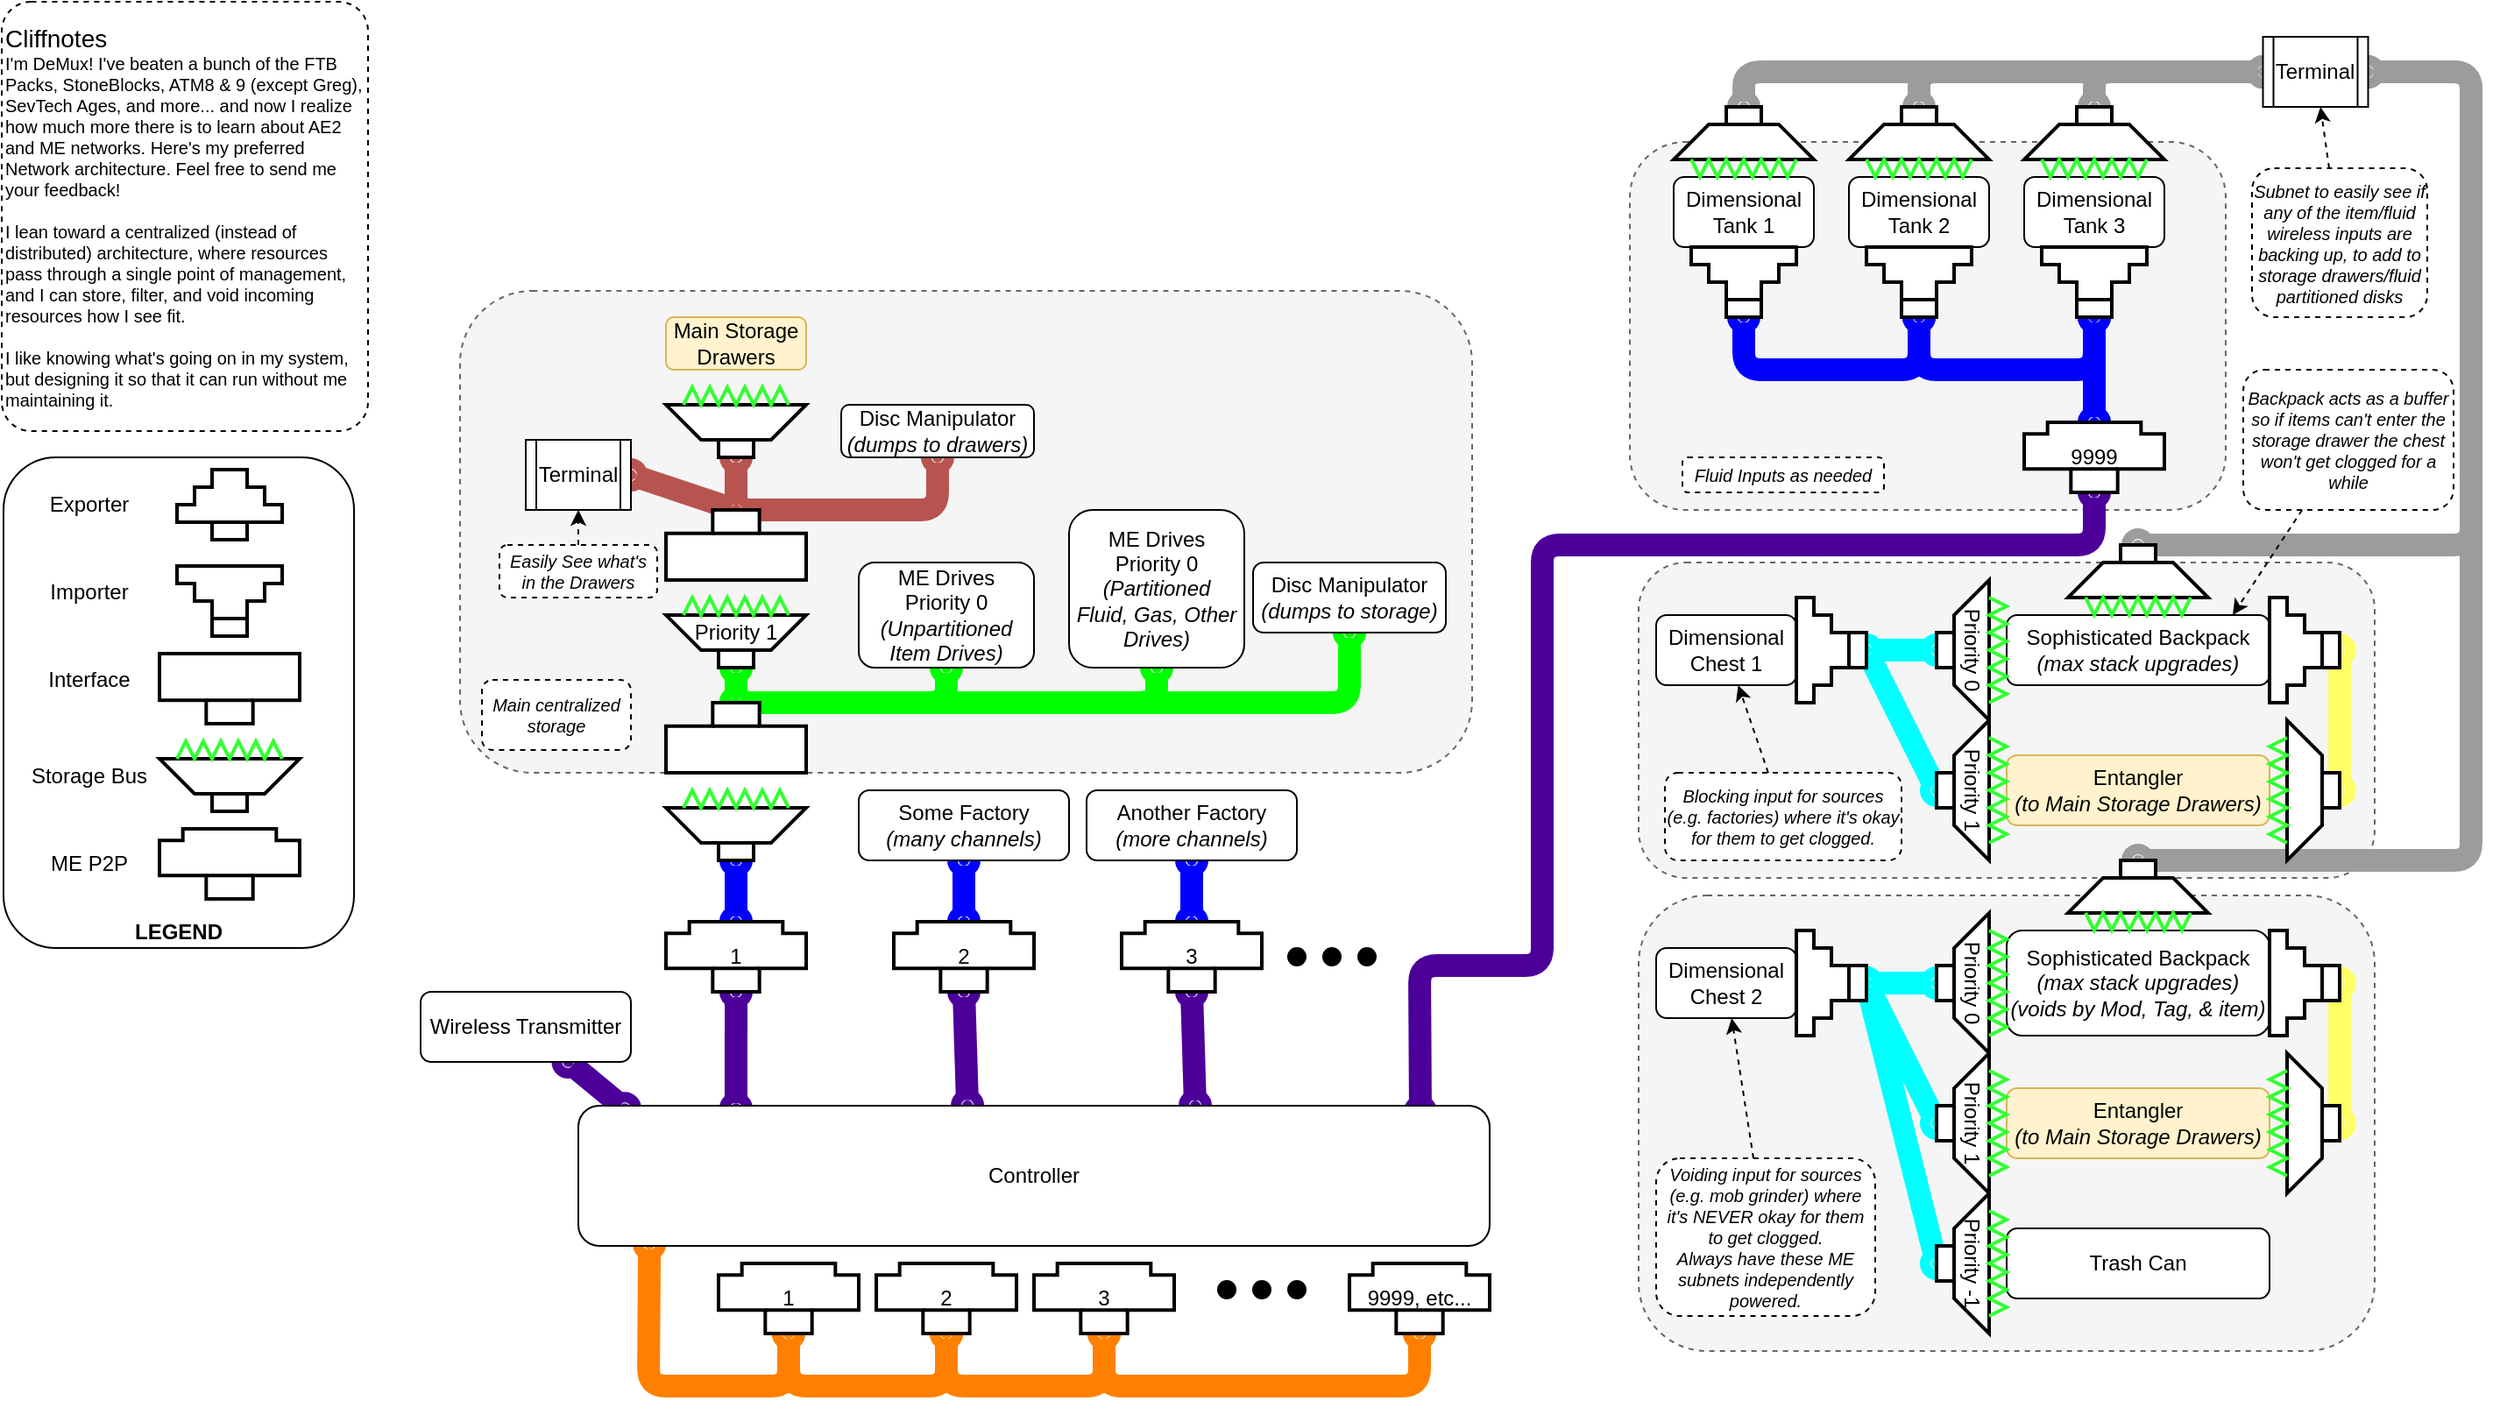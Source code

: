 <mxfile version="24.7.8">
  <diagram name="Page-1" id="rcjFr36d-QMprycCbfVz">
    <mxGraphModel dx="2284" dy="1944" grid="1" gridSize="10" guides="1" tooltips="1" connect="1" arrows="1" fold="1" page="1" pageScale="1" pageWidth="850" pageHeight="1100" math="0" shadow="0">
      <root>
        <mxCell id="0" />
        <mxCell id="1" parent="0" />
        <mxCell id="wplXm7OtqaTojmRZGg2w-236" value="" style="endArrow=oval;html=1;rounded=1;strokeWidth=13;curved=0;strokeColor=#9C9C9C;startArrow=oval;startFill=1;endFill=1;fillColor=#f8cecc;entryX=0.5;entryY=1;entryDx=0;entryDy=0;entryPerimeter=0;" parent="1" source="wplXm7OtqaTojmRZGg2w-231" target="wplXm7OtqaTojmRZGg2w-224" edge="1">
          <mxGeometry width="50" height="50" relative="1" as="geometry">
            <mxPoint x="220" y="-268" as="sourcePoint" />
            <mxPoint x="460" y="-352" as="targetPoint" />
            <Array as="points">
              <mxPoint x="720" y="-270" />
              <mxPoint x="720" y="-200" />
              <mxPoint x="720" />
            </Array>
          </mxGeometry>
        </mxCell>
        <mxCell id="wplXm7OtqaTojmRZGg2w-247" value="" style="rounded=1;whiteSpace=wrap;html=1;dashed=1;fillColor=#f5f5f5;fontColor=#333333;strokeColor=#666666;align=left;verticalAlign=bottom;" parent="1" vertex="1">
          <mxGeometry x="-427.5" y="-145" width="577.5" height="275" as="geometry" />
        </mxCell>
        <mxCell id="wplXm7OtqaTojmRZGg2w-221" value="" style="rounded=1;whiteSpace=wrap;html=1;dashed=1;fillColor=#f5f5f5;fontColor=#333333;strokeColor=#666666;align=left;verticalAlign=bottom;" parent="1" vertex="1">
          <mxGeometry x="240" y="-230" width="340" height="210" as="geometry" />
        </mxCell>
        <mxCell id="wplXm7OtqaTojmRZGg2w-194" value="" style="rounded=1;whiteSpace=wrap;html=1;dashed=1;fillColor=#f5f5f5;fontColor=#333333;strokeColor=#666666;align=left;verticalAlign=bottom;" parent="1" vertex="1">
          <mxGeometry x="245" y="200" width="420" height="260" as="geometry" />
        </mxCell>
        <mxCell id="wplXm7OtqaTojmRZGg2w-193" value="" style="rounded=1;whiteSpace=wrap;html=1;dashed=1;fillColor=#f5f5f5;fontColor=#333333;strokeColor=#666666;align=left;verticalAlign=bottom;" parent="1" vertex="1">
          <mxGeometry x="245" y="10" width="420" height="180" as="geometry" />
        </mxCell>
        <mxCell id="wplXm7OtqaTojmRZGg2w-178" value="" style="endArrow=oval;html=1;rounded=1;strokeWidth=13;curved=0;strokeColor=#00FFFF;entryX=0.5;entryY=1;entryDx=0;entryDy=0;entryPerimeter=0;startArrow=oval;startFill=1;endFill=1;exitX=0.5;exitY=1;exitDx=0;exitDy=0;exitPerimeter=0;" parent="1" source="wplXm7OtqaTojmRZGg2w-172" target="wplXm7OtqaTojmRZGg2w-177" edge="1">
          <mxGeometry width="50" height="50" relative="1" as="geometry">
            <mxPoint x="385" y="260" as="sourcePoint" />
            <mxPoint x="425" y="340" as="targetPoint" />
          </mxGeometry>
        </mxCell>
        <mxCell id="wplXm7OtqaTojmRZGg2w-108" value="" style="endArrow=oval;html=1;rounded=1;entryX=0.5;entryY=0;entryDx=0;entryDy=0;entryPerimeter=0;strokeWidth=13;curved=0;strokeColor=#0000FF;exitX=0.5;exitY=1;exitDx=0;exitDy=0;exitPerimeter=0;startArrow=oval;startFill=1;endFill=1;" parent="1" source="wplXm7OtqaTojmRZGg2w-106" target="wplXm7OtqaTojmRZGg2w-118" edge="1">
          <mxGeometry width="50" height="50" relative="1" as="geometry">
            <mxPoint x="-190" y="110" as="sourcePoint" />
            <mxPoint x="-320.48" y="233.6" as="targetPoint" />
            <Array as="points" />
          </mxGeometry>
        </mxCell>
        <mxCell id="wplXm7OtqaTojmRZGg2w-99" value="" style="endArrow=oval;html=1;rounded=1;entryX=0.5;entryY=1;entryDx=0;entryDy=0;entryPerimeter=0;strokeWidth=13;curved=0;strokeColor=#FF8000;exitX=0.078;exitY=0.987;exitDx=0;exitDy=0;exitPerimeter=0;startArrow=oval;startFill=1;endFill=1;" parent="1" source="wplXm7OtqaTojmRZGg2w-91" target="wplXm7OtqaTojmRZGg2w-95" edge="1">
          <mxGeometry width="50" height="50" relative="1" as="geometry">
            <mxPoint x="-320" y="404" as="sourcePoint" />
            <mxPoint x="-140" y="340" as="targetPoint" />
            <Array as="points">
              <mxPoint x="-320" y="480" />
              <mxPoint x="-240" y="480" />
            </Array>
          </mxGeometry>
        </mxCell>
        <mxCell id="wplXm7OtqaTojmRZGg2w-100" value="" style="endArrow=oval;html=1;rounded=1;exitX=0.5;exitY=1;exitDx=0;exitDy=0;exitPerimeter=0;entryX=0.5;entryY=1;entryDx=0;entryDy=0;entryPerimeter=0;strokeWidth=13;curved=0;strokeColor=#FF8000;startArrow=oval;startFill=1;endFill=1;" parent="1" source="wplXm7OtqaTojmRZGg2w-95" target="wplXm7OtqaTojmRZGg2w-96" edge="1">
          <mxGeometry width="50" height="50" relative="1" as="geometry">
            <mxPoint x="-220" y="460" as="sourcePoint" />
            <mxPoint x="-134" y="506" as="targetPoint" />
            <Array as="points">
              <mxPoint x="-240" y="480" />
              <mxPoint x="-150" y="480" />
            </Array>
          </mxGeometry>
        </mxCell>
        <mxCell id="wplXm7OtqaTojmRZGg2w-101" value="" style="endArrow=oval;html=1;rounded=1;exitX=0.5;exitY=1;exitDx=0;exitDy=0;exitPerimeter=0;entryX=0.5;entryY=1;entryDx=0;entryDy=0;entryPerimeter=0;strokeWidth=13;curved=0;strokeColor=#FF8000;startArrow=oval;startFill=1;endFill=1;" parent="1" source="wplXm7OtqaTojmRZGg2w-96" target="wplXm7OtqaTojmRZGg2w-97" edge="1">
          <mxGeometry width="50" height="50" relative="1" as="geometry">
            <mxPoint x="-150" y="450" as="sourcePoint" />
            <mxPoint x="-60" y="450" as="targetPoint" />
            <Array as="points">
              <mxPoint x="-150" y="480" />
              <mxPoint x="-60" y="480" />
            </Array>
          </mxGeometry>
        </mxCell>
        <mxCell id="wplXm7OtqaTojmRZGg2w-102" value="" style="endArrow=oval;html=1;rounded=1;exitX=0.5;exitY=1;exitDx=0;exitDy=0;exitPerimeter=0;entryX=0.5;entryY=1;entryDx=0;entryDy=0;entryPerimeter=0;strokeWidth=13;curved=0;strokeColor=#FF8000;startArrow=oval;startFill=1;endFill=1;" parent="1" source="wplXm7OtqaTojmRZGg2w-97" target="wplXm7OtqaTojmRZGg2w-103" edge="1">
          <mxGeometry width="50" height="50" relative="1" as="geometry">
            <mxPoint x="-60" y="450" as="sourcePoint" />
            <mxPoint x="30" y="450" as="targetPoint" />
            <Array as="points">
              <mxPoint x="-60" y="480" />
              <mxPoint x="120" y="480" />
            </Array>
          </mxGeometry>
        </mxCell>
        <mxCell id="wplXm7OtqaTojmRZGg2w-66" value="&lt;span&gt;LEGEND&lt;/span&gt;" style="rounded=1;whiteSpace=wrap;html=1;fontStyle=1;verticalAlign=bottom;" parent="1" vertex="1">
          <mxGeometry x="-688" y="-50" width="200" height="280" as="geometry" />
        </mxCell>
        <mxCell id="wplXm7OtqaTojmRZGg2w-70" value="Exporter" style="text;html=1;align=center;verticalAlign=middle;whiteSpace=wrap;rounded=0;" parent="1" vertex="1">
          <mxGeometry x="-689" y="-38" width="100" height="30" as="geometry" />
        </mxCell>
        <mxCell id="wplXm7OtqaTojmRZGg2w-84" value="" style="shape=stencil(rZVtD4IgEMc/DW8bgva+WX0PUkyWgRPL+vYhp5vmw5LYnNv9j/vdw/BENNY5KzkiOEf0iAgJsXkZswFz35lMlzypQcvEi6cg67pSN96ItO7Chcx5JerWS08IH8yZ9qFxoqQ0BKGkHnkGfgNjQppY/AIY3kWQ5g12ABYi5y+4UZb4NL6w5Hat1EOms4lL1tY+cfTuu3ryQUWjevB8PWNAIeQAsPdNCBwQkXeESyOhdwT9HxE6IIh3hEsjXwiXcQbeES5XyzfhJ0BSKM0XT9kNM1kUVl3YLjTOVMVX1k4migK250rWTbvJw8ew6RrOD6X3LfZmwybDsSr8iqzwAQ==);whiteSpace=wrap;html=1;strokeWidth=2;" parent="1" vertex="1">
          <mxGeometry x="-589" y="12" width="60" height="40" as="geometry" />
        </mxCell>
        <mxCell id="wplXm7OtqaTojmRZGg2w-85" value="" style="shape=stencil(rZVtD4IgEMc/DW8bgvW+WX0PUkyWgRN7+vYhpytTW9Ftzu3+B797EA/CE1uIShJGC8I3hLGYupczr2CuOlPYSqYNaLm6yQxk29TmKK8qa7rtSheyVk3r5VtC125N+/AkNVo7gjLaDjwvfgcTSru99AYwulhCmDvYEViE7d7gTpnj82Qv0uOhNmedTQauRJv7yNG7T+YinxkxOkiITic0JJRKvxBibEIUgFiiI0IKWaEj+P/tREDEAQiGjggpBJsQ8kkjdETI8WboiK8IaWmsnF3lB91oXnl1ZsjxJDe1/DD9clWWMMQ/RP1pRCL8Tz+dw+mm9L7Z2vy2UXO8CjeiFx4=);whiteSpace=wrap;html=1;strokeWidth=2;" parent="1" vertex="1">
          <mxGeometry x="-589" y="-43" width="60" height="40" as="geometry" />
        </mxCell>
        <mxCell id="wplXm7OtqaTojmRZGg2w-86" value="" style="shape=stencil(rZRhD4IgEIZ/DV8bQfm9Wf0PUkwmgRNL+/chp5umuHJsju3eF547boeIxiZnJUcE54ieESEU28WGDYRRHzJT8qQGLRMtT0E2daUL3oi07o8LlfNK1J1LLwif7J7uo3GilbIEoZWZOCPfwphQ9ixuAYZ3R0jzhngPESLXL7hVfHwa31hS3Cv9VOli4pJ1tc+MwX7oFx9VNKkHL9czBUihRoAoNGEL4hAcQTcgSHDElouEJvwESKQ23LvLzfNsLJ3qmWUaZ7riK0OeCSnhra5k/eslBJihv3q/3JTB897NHZs1x6nw43PCBw==);whiteSpace=wrap;html=1;strokeWidth=2;" parent="1" vertex="1">
          <mxGeometry x="-599" y="62" width="80" height="40" as="geometry" />
        </mxCell>
        <mxCell id="wplXm7OtqaTojmRZGg2w-87" value="" style="shape=stencil(rZZtb4QgDMc/DW8XpOru7eK27+EUJzkHRt3u9u2H9C6R+bBJTYymLfz5UUojg6yv81YywWsGz0yImNuXNS9onm5m3reyGNBXqass0d0PnTnLiyqH23Sla9mpYYzCC+NPdsz4QFYYra2CMrr3IpO4FcuVtnP5FcX4Q4LLfKMdocXE6y9x61nTh+wtL87vnfnU5eLCbT6yzwL38If5khMin4cvA/kKjdIThRNdIvUlIEAiOVwiDpCAwyVCNiLoEiFnWjSml6ujXE3PStN5V+oZssp0cqPQK9U0eF83Vt11Gw6ool3nt5yUe+zPvf0rATigMI3prAO/Do0JAKgqgG3CXQmMeEDh+AmM/BZJr/8QCEGGADoEkCFiOkRMhkjoEAkZIqVDpGSIxz0Qgb3BTZs1TufFHyPn+AE=);whiteSpace=wrap;html=1;strokeWidth=2;" parent="1" vertex="1">
          <mxGeometry x="-599" y="112" width="80" height="40" as="geometry" />
        </mxCell>
        <mxCell id="wplXm7OtqaTojmRZGg2w-88" value="Importer" style="text;html=1;align=center;verticalAlign=middle;whiteSpace=wrap;rounded=0;" parent="1" vertex="1">
          <mxGeometry x="-689" y="12" width="100" height="30" as="geometry" />
        </mxCell>
        <mxCell id="wplXm7OtqaTojmRZGg2w-89" value="Interface" style="text;html=1;align=center;verticalAlign=middle;whiteSpace=wrap;rounded=0;" parent="1" vertex="1">
          <mxGeometry x="-689" y="62" width="100" height="30" as="geometry" />
        </mxCell>
        <mxCell id="wplXm7OtqaTojmRZGg2w-90" value="Storage Bus" style="text;html=1;align=center;verticalAlign=middle;whiteSpace=wrap;rounded=0;" parent="1" vertex="1">
          <mxGeometry x="-689" y="117" width="100" height="30" as="geometry" />
        </mxCell>
        <mxCell id="wplXm7OtqaTojmRZGg2w-93" value="ME P2P" style="text;html=1;align=center;verticalAlign=middle;whiteSpace=wrap;rounded=0;" parent="1" vertex="1">
          <mxGeometry x="-689" y="167" width="100" height="30" as="geometry" />
        </mxCell>
        <mxCell id="wplXm7OtqaTojmRZGg2w-95" value="1" style="shape=stencil(rZThDoIgEMefhq8NIf3erN6DFJNp4MTS3j7kdGlqm4zNsd3/uN/dgQeisc5ZxRHBOaJnRAjFZjFmC2Y0mExXPGlAy0THU5B1U6uCtyJthnAhc16LpvfSC8Ins6f/aJwoKQ1BKKlnnonfwJiQJhZ3AMOHENK8wQ7AQuT6AzfKFp/GN5YU91o9ZbqauGJ97QvH6H6oF/9WFOBZQXi9oDmhFHJCCH0Twv2EyDfBpY2jdwR1QBDvCJdGfBMcbjRwICSl0nxzlx3LxXRZdWMkaZypmv+Z1UyUJTw5f7LuGmgPf+Gu21s/lNG32ZsNWxyOVeH9tsIH);whiteSpace=wrap;html=1;strokeWidth=2;" parent="1" vertex="1">
          <mxGeometry x="-280" y="410" width="80" height="40" as="geometry" />
        </mxCell>
        <mxCell id="wplXm7OtqaTojmRZGg2w-96" value="2" style="shape=stencil(rZThDoIgEMefhq8NIf3erN6DFJNp4MTS3j7kdGlqm4zNsd3/uN/dgQeisc5ZxRHBOaJnRAjFZjFmC2Y0mExXPGlAy0THU5B1U6uCtyJthnAhc16LpvfSC8Ins6f/aJwoKQ1BKKlnnonfwJiQJhZ3AMOHENK8wQ7AQuT6AzfKFp/GN5YU91o9ZbqauGJ97QvH6H6oF/9WFOBZQXi9oDmhFHJCCH0Twv2EyDfBpY2jdwR1QBDvCJdGfBMcbjRwICSl0nxzlx3LxXRZdWMkaZypmv+Z1UyUJTw5f7LuGmgPf+Gu21s/lNG32ZsNWxyOVeH9tsIH);whiteSpace=wrap;html=1;strokeWidth=2;" parent="1" vertex="1">
          <mxGeometry x="-190" y="410" width="80" height="40" as="geometry" />
        </mxCell>
        <mxCell id="wplXm7OtqaTojmRZGg2w-97" value="3" style="shape=stencil(rZThDoIgEMefhq8NIf3erN6DFJNp4MTS3j7kdGlqm4zNsd3/uN/dgQeisc5ZxRHBOaJnRAjFZjFmC2Y0mExXPGlAy0THU5B1U6uCtyJthnAhc16LpvfSC8Ins6f/aJwoKQ1BKKlnnonfwJiQJhZ3AMOHENK8wQ7AQuT6AzfKFp/GN5YU91o9ZbqauGJ97QvH6H6oF/9WFOBZQXi9oDmhFHJCCH0Twv2EyDfBpY2jdwR1QBDvCJdGfBMcbjRwICSl0nxzlx3LxXRZdWMkaZypmv+Z1UyUJTw5f7LuGmgPf+Gu21s/lNG32ZsNWxyOVeH9tsIH);whiteSpace=wrap;html=1;strokeWidth=2;" parent="1" vertex="1">
          <mxGeometry x="-100" y="410" width="80" height="40" as="geometry" />
        </mxCell>
        <mxCell id="wplXm7OtqaTojmRZGg2w-103" value="9999, etc..." style="shape=stencil(rZThDoIgEMefhq8NIf3erN6DFJNp4MTS3j7kdGlqm4zNsd3/uN/dgQeisc5ZxRHBOaJnRAjFZjFmC2Y0mExXPGlAy0THU5B1U6uCtyJthnAhc16LpvfSC8Ins6f/aJwoKQ1BKKlnnonfwJiQJhZ3AMOHENK8wQ7AQuT6AzfKFp/GN5YU91o9ZbqauGJ97QvH6H6oF/9WFOBZQXi9oDmhFHJCCH0Twv2EyDfBpY2jdwR1QBDvCJdGfBMcbjRwICSl0nxzlx3LxXRZdWMkaZypmv+Z1UyUJTw5f7LuGmgPf+Gu21s/lNG32ZsNWxyOVeH9tsIH);whiteSpace=wrap;html=1;strokeWidth=2;" parent="1" vertex="1">
          <mxGeometry x="80" y="410" width="80" height="40" as="geometry" />
        </mxCell>
        <mxCell id="wplXm7OtqaTojmRZGg2w-105" value="" style="endArrow=oval;html=1;rounded=1;strokeWidth=13;curved=0;strokeColor=#4C0099;exitX=0.5;exitY=1;exitDx=0;exitDy=0;exitPerimeter=0;startArrow=oval;startFill=1;endFill=1;entryX=0.173;entryY=0.02;entryDx=0;entryDy=0;entryPerimeter=0;" parent="1" source="wplXm7OtqaTojmRZGg2w-118" target="wplXm7OtqaTojmRZGg2w-91" edge="1">
          <mxGeometry width="50" height="50" relative="1" as="geometry">
            <mxPoint x="-320" y="275" as="sourcePoint" />
            <mxPoint x="-260" y="231" as="targetPoint" />
          </mxGeometry>
        </mxCell>
        <mxCell id="wplXm7OtqaTojmRZGg2w-106" value="" style="shape=stencil(rZZtb4QgDMc/DW8XpOru7eK27+EUJzkHRt3u9u2H9C6R+bBJTYymLfz5UUojg6yv81YywWsGz0yImNuXNS9onm5m3reyGNBXqass0d0PnTnLiyqH23Sla9mpYYzCC+NPdsz4QFYYra2CMrr3IpO4FcuVtnP5FcX4Q4LLfKMdocXE6y9x61nTh+wtL87vnfnU5eLCbT6yzwL38If5khMin4cvA/kKjdIThRNdIvUlIEAiOVwiDpCAwyVCNiLoEiFnWjSml6ujXE3PStN5V+oZssp0cqPQK9U0eF83Vt11Gw6ool3nt5yUe+zPvf0rATigMI3prAO/Do0JAKgqgG3CXQmMeEDh+AmM/BZJr/8QCEGGADoEkCFiOkRMhkjoEAkZIqVDpGSIxz0Qgb3BTZs1TufFHyPn+AE=);whiteSpace=wrap;html=1;strokeWidth=2;rotation=0;" parent="1" vertex="1">
          <mxGeometry x="-310" y="140" width="80" height="40" as="geometry" />
        </mxCell>
        <mxCell id="wplXm7OtqaTojmRZGg2w-109" value="" style="endArrow=oval;html=1;rounded=1;strokeWidth=13;curved=0;strokeColor=#0000FF;exitX=0.5;exitY=0;exitDx=0;exitDy=0;exitPerimeter=0;startArrow=oval;startFill=1;endFill=1;" parent="1" source="wplXm7OtqaTojmRZGg2w-116" target="wplXm7OtqaTojmRZGg2w-110" edge="1">
          <mxGeometry width="50" height="50" relative="1" as="geometry">
            <mxPoint x="-320" y="230" as="sourcePoint" />
            <mxPoint x="-480" y="280" as="targetPoint" />
          </mxGeometry>
        </mxCell>
        <mxCell id="wplXm7OtqaTojmRZGg2w-110" value="Some Factory&lt;div&gt;&lt;i&gt;(many channels)&lt;/i&gt;&lt;/div&gt;" style="rounded=1;whiteSpace=wrap;html=1;" parent="1" vertex="1">
          <mxGeometry x="-200" y="140" width="120" height="40" as="geometry" />
        </mxCell>
        <mxCell id="wplXm7OtqaTojmRZGg2w-112" value="" style="endArrow=oval;html=1;rounded=1;strokeWidth=13;curved=0;strokeColor=#00FF00;entryX=0.5;entryY=1;entryDx=0;entryDy=0;entryPerimeter=0;startArrow=oval;startFill=1;endFill=1;exitX=0.5;exitY=1;exitDx=0;exitDy=0;exitPerimeter=0;" parent="1" source="wplXm7OtqaTojmRZGg2w-131" target="wplXm7OtqaTojmRZGg2w-111" edge="1">
          <mxGeometry width="50" height="50" relative="1" as="geometry">
            <mxPoint x="30" y="180" as="sourcePoint" />
            <mxPoint x="20" y="250" as="targetPoint" />
          </mxGeometry>
        </mxCell>
        <mxCell id="wplXm7OtqaTojmRZGg2w-114" value="" style="endArrow=oval;html=1;rounded=1;strokeWidth=13;curved=0;strokeColor=#4C0099;exitX=0.5;exitY=1;exitDx=0;exitDy=0;exitPerimeter=0;startArrow=oval;startFill=1;endFill=1;entryX=0.427;entryY=-0.002;entryDx=0;entryDy=0;entryPerimeter=0;" parent="1" source="wplXm7OtqaTojmRZGg2w-116" target="wplXm7OtqaTojmRZGg2w-91" edge="1">
          <mxGeometry width="50" height="50" relative="1" as="geometry">
            <mxPoint x="-420" y="260" as="sourcePoint" />
            <mxPoint x="-312" y="330" as="targetPoint" />
          </mxGeometry>
        </mxCell>
        <mxCell id="wplXm7OtqaTojmRZGg2w-116" value="2" style="shape=stencil(rZXRDoIgFIafhtuGnOy+Ub0HKSbLwAmlvX0IumpqS8bm3M7/w3c44EEEVJes5ojgEsEBEQLYvmzY+nA3hEzXPDNeK0THcy9r06grb0VuhulClrwRpnfhiPDejukfoJmS0hKEkvrL+fAtjAlp5+LOw/Am9WmeQ+wjRE7BiGQeAdQqS0sEembZ9dKou8xnE9esL39ijPZNPfh7RQn+v6aRUAn5QUhjE9L1hF1sQkgZ2+gICECQ6IiQQmITAk40CSBkldJ8cZRry0l3OXWhJYEWquE/erUQVeVvrR9ZVzV0hK9w1enNb8roLdbmpk02x6n+F+CEFw==);whiteSpace=wrap;html=1;strokeWidth=2;rotation=0;" parent="1" vertex="1">
          <mxGeometry x="-180" y="215" width="80" height="40" as="geometry" />
        </mxCell>
        <mxCell id="wplXm7OtqaTojmRZGg2w-117" value="" style="shape=stencil(rZXRDoIgFIafhtuGnOy+Ub0HKSbLwAmlvX0IumpqS8bm3M7/w3c44EEEVJes5ojgEsEBEQLYvmzY+nA3hEzXPDNeK0THcy9r06grb0VuhulClrwRpnfhiPDejukfoJmS0hKEkvrL+fAtjAlp5+LOw/Am9WmeQ+wjRE7BiGQeAdQqS0sEembZ9dKou8xnE9esL39ijPZNPfh7RQn+v6aRUAn5QUhjE9L1hF1sQkgZ2+gICECQ6IiQQmITAk40CSBkldJ8cZRry0l3OXWhJYEWquE/erUQVeVvrR9ZVzV0hK9w1enNb8roLdbmpk02x6n+F+CEFw==);whiteSpace=wrap;html=1;strokeWidth=2;" parent="1" vertex="1">
          <mxGeometry x="-599" y="162" width="80" height="40" as="geometry" />
        </mxCell>
        <mxCell id="wplXm7OtqaTojmRZGg2w-118" value="1" style="shape=stencil(rZXRDoIgFIafhtuGnOy+Ub0HKSbLwAmlvX0IumpqS8bm3M7/w3c44EEEVJes5ojgEsEBEQLYvmzY+nA3hEzXPDNeK0THcy9r06grb0VuhulClrwRpnfhiPDejukfoJmS0hKEkvrL+fAtjAlp5+LOw/Am9WmeQ+wjRE7BiGQeAdQqS0sEembZ9dKou8xnE9esL39ijPZNPfh7RQn+v6aRUAn5QUhjE9L1hF1sQkgZ2+gICECQ6IiQQmITAk40CSBkldJ8cZRry0l3OXWhJYEWquE/erUQVeVvrR9ZVzV0hK9w1enNb8roLdbmpk02x6n+F+CEFw==);whiteSpace=wrap;html=1;strokeWidth=2;rotation=0;" parent="1" vertex="1">
          <mxGeometry x="-310" y="215" width="80" height="40" as="geometry" />
        </mxCell>
        <mxCell id="wplXm7OtqaTojmRZGg2w-119" value="Main Storage&lt;br&gt;Drawers" style="rounded=1;whiteSpace=wrap;html=1;fillColor=#fff2cc;strokeColor=#d6b656;" parent="1" vertex="1">
          <mxGeometry x="-310" y="-130" width="80" height="30" as="geometry" />
        </mxCell>
        <mxCell id="wplXm7OtqaTojmRZGg2w-128" value="" style="endArrow=oval;html=1;rounded=1;strokeWidth=13;curved=0;strokeColor=#b85450;entryX=0.5;entryY=1;entryDx=0;entryDy=0;entryPerimeter=0;startArrow=oval;startFill=1;endFill=1;fillColor=#f8cecc;exitX=0.5;exitY=1;exitDx=0;exitDy=0;exitPerimeter=0;" parent="1" source="wplXm7OtqaTojmRZGg2w-130" target="wplXm7OtqaTojmRZGg2w-121" edge="1">
          <mxGeometry width="50" height="50" relative="1" as="geometry">
            <mxPoint x="-240" as="sourcePoint" />
            <mxPoint x="-180" y="19.29" as="targetPoint" />
          </mxGeometry>
        </mxCell>
        <mxCell id="wplXm7OtqaTojmRZGg2w-129" value="" style="endArrow=oval;html=1;rounded=1;strokeWidth=13;curved=0;strokeColor=#b85450;entryX=1;entryY=0.5;entryDx=0;entryDy=0;startArrow=oval;startFill=1;endFill=1;fillColor=#f8cecc;exitX=0.5;exitY=1;exitDx=0;exitDy=0;exitPerimeter=0;" parent="1" source="wplXm7OtqaTojmRZGg2w-130" target="wplXm7OtqaTojmRZGg2w-134" edge="1">
          <mxGeometry width="50" height="50" relative="1" as="geometry">
            <mxPoint x="80" y="10" as="sourcePoint" />
            <mxPoint x="-70" y="10" as="targetPoint" />
          </mxGeometry>
        </mxCell>
        <mxCell id="wplXm7OtqaTojmRZGg2w-132" value="" style="endArrow=oval;html=1;rounded=1;strokeWidth=13;curved=0;strokeColor=#00FF00;entryX=0.5;entryY=1;entryDx=0;entryDy=0;entryPerimeter=0;startArrow=oval;startFill=1;endFill=1;" parent="1" source="wplXm7OtqaTojmRZGg2w-120" target="wplXm7OtqaTojmRZGg2w-111" edge="1">
          <mxGeometry width="50" height="50" relative="1" as="geometry">
            <mxPoint x="-90" y="40" as="sourcePoint" />
            <mxPoint x="150" y="240" as="targetPoint" />
            <Array as="points">
              <mxPoint x="-150" y="90" />
            </Array>
          </mxGeometry>
        </mxCell>
        <mxCell id="wplXm7OtqaTojmRZGg2w-134" value="Terminal" style="shape=process;whiteSpace=wrap;html=1;backgroundOutline=1;" parent="1" vertex="1">
          <mxGeometry x="-390" y="-60" width="60" height="40" as="geometry" />
        </mxCell>
        <mxCell id="wplXm7OtqaTojmRZGg2w-196" value="" style="rounded=0;orthogonalLoop=1;jettySize=auto;html=1;dashed=1;" parent="1" source="wplXm7OtqaTojmRZGg2w-135" target="wplXm7OtqaTojmRZGg2w-134" edge="1">
          <mxGeometry relative="1" as="geometry" />
        </mxCell>
        <mxCell id="wplXm7OtqaTojmRZGg2w-135" value="&lt;i style=&quot;font-size: 10px;&quot;&gt;Easily See what&#39;s in the Drawers&lt;/i&gt;" style="rounded=1;whiteSpace=wrap;html=1;dashed=1;fontSize=10;" parent="1" vertex="1">
          <mxGeometry x="-405" width="90" height="30" as="geometry" />
        </mxCell>
        <mxCell id="wplXm7OtqaTojmRZGg2w-137" value="" style="endArrow=oval;html=1;rounded=1;strokeWidth=13;curved=0;strokeColor=#4C0099;startArrow=oval;startFill=1;endFill=1;entryX=0.051;entryY=0.021;entryDx=0;entryDy=0;entryPerimeter=0;" parent="1" source="wplXm7OtqaTojmRZGg2w-138" target="wplXm7OtqaTojmRZGg2w-91" edge="1">
          <mxGeometry width="50" height="50" relative="1" as="geometry">
            <mxPoint x="-400" y="360" as="sourcePoint" />
            <mxPoint x="-372" y="340" as="targetPoint" />
          </mxGeometry>
        </mxCell>
        <mxCell id="wplXm7OtqaTojmRZGg2w-138" value="Wireless Transmitter" style="rounded=1;whiteSpace=wrap;html=1;" parent="1" vertex="1">
          <mxGeometry x="-450" y="255" width="120" height="40" as="geometry" />
        </mxCell>
        <mxCell id="wplXm7OtqaTojmRZGg2w-121" value="" style="shape=stencil(rZZtb4QgDMc/DW8XpOru7eK27+EUJzkHRt3u9u2H9C6R+bBJTYymLfz5UUojg6yv81YywWsGz0yImNuXNS9onm5m3reyGNBXqass0d0PnTnLiyqH23Sla9mpYYzCC+NPdsz4QFYYra2CMrr3IpO4FcuVtnP5FcX4Q4LLfKMdocXE6y9x61nTh+wtL87vnfnU5eLCbT6yzwL38If5khMin4cvA/kKjdIThRNdIvUlIEAiOVwiDpCAwyVCNiLoEiFnWjSml6ujXE3PStN5V+oZssp0cqPQK9U0eF83Vt11Gw6ool3nt5yUe+zPvf0rATigMI3prAO/Do0JAKgqgG3CXQmMeEDh+AmM/BZJr/8QCEGGADoEkCFiOkRMhkjoEAkZIqVDpGSIxz0Qgb3BTZs1TufFHyPn+AE=);whiteSpace=wrap;html=1;strokeWidth=2;rotation=0;" parent="1" vertex="1">
          <mxGeometry x="-310" y="-90" width="80" height="40" as="geometry" />
        </mxCell>
        <mxCell id="wplXm7OtqaTojmRZGg2w-131" value="Priority 1" style="shape=stencil(rZZtb4QgDMc/DW8XpOru7eK27+EUJzkHRt3u9u2H9C6R+bBJTYymLfz5UUojg6yv81YywWsGz0yImNuXNS9onm5m3reyGNBXqass0d0PnTnLiyqH23Sla9mpYYzCC+NPdsz4QFYYra2CMrr3IpO4FcuVtnP5FcX4Q4LLfKMdocXE6y9x61nTh+wtL87vnfnU5eLCbT6yzwL38If5khMin4cvA/kKjdIThRNdIvUlIEAiOVwiDpCAwyVCNiLoEiFnWjSml6ujXE3PStN5V+oZssp0cqPQK9U0eF83Vt11Gw6ool3nt5yUe+zPvf0rATigMI3prAO/Do0JAKgqgG3CXQmMeEDh+AmM/BZJr/8QCEGGADoEkCFiOkRMhkjoEAkZIqVDpGSIxz0Qgb3BTZs1TufFHyPn+AE=);whiteSpace=wrap;html=1;strokeWidth=2;rotation=0;" parent="1" vertex="1">
          <mxGeometry x="-310" y="30" width="80" height="40" as="geometry" />
        </mxCell>
        <mxCell id="wplXm7OtqaTojmRZGg2w-120" value="ME Drives&lt;div&gt;Priority 0&lt;br&gt;&lt;i&gt;(Unpartitioned&lt;br&gt;Item Drives)&lt;/i&gt;&lt;/div&gt;" style="rounded=1;whiteSpace=wrap;html=1;" parent="1" vertex="1">
          <mxGeometry x="-200" y="10" width="100" height="60" as="geometry" />
        </mxCell>
        <mxCell id="wplXm7OtqaTojmRZGg2w-141" value="" style="endArrow=oval;html=1;rounded=1;strokeWidth=13;curved=0;strokeColor=#00FF00;entryX=0.5;entryY=1;entryDx=0;entryDy=0;entryPerimeter=0;startArrow=oval;startFill=1;endFill=1;" parent="1" source="wplXm7OtqaTojmRZGg2w-142" target="wplXm7OtqaTojmRZGg2w-111" edge="1">
          <mxGeometry width="50" height="50" relative="1" as="geometry">
            <mxPoint x="50" y="30" as="sourcePoint" />
            <mxPoint x="-140" y="105" as="targetPoint" />
            <Array as="points">
              <mxPoint x="-30" y="90" />
            </Array>
          </mxGeometry>
        </mxCell>
        <mxCell id="wplXm7OtqaTojmRZGg2w-142" value="ME Drives&lt;div&gt;Priority 0&lt;br&gt;&lt;i&gt;(Partitioned&lt;br&gt;Fluid, Gas, Other Drives)&lt;/i&gt;&lt;/div&gt;" style="rounded=1;whiteSpace=wrap;html=1;" parent="1" vertex="1">
          <mxGeometry x="-80" y="-20" width="100" height="90" as="geometry" />
        </mxCell>
        <mxCell id="wplXm7OtqaTojmRZGg2w-143" value="Dimensional Chest 1" style="rounded=1;whiteSpace=wrap;html=1;" parent="1" vertex="1">
          <mxGeometry x="255" y="40" width="80" height="40" as="geometry" />
        </mxCell>
        <mxCell id="wplXm7OtqaTojmRZGg2w-149" value="Sophisticated Backpack&lt;br&gt;&lt;i&gt;(max stack upgrades)&lt;/i&gt;" style="rounded=1;whiteSpace=wrap;html=1;" parent="1" vertex="1">
          <mxGeometry x="455" y="40" width="150" height="40" as="geometry" />
        </mxCell>
        <mxCell id="wplXm7OtqaTojmRZGg2w-154" value="Entangler&lt;br&gt;&lt;i&gt;(to Main Storage Drawers)&lt;/i&gt;" style="rounded=1;whiteSpace=wrap;html=1;fillColor=#fff2cc;strokeColor=#d6b656;" parent="1" vertex="1">
          <mxGeometry x="455" y="120" width="150" height="40" as="geometry" />
        </mxCell>
        <mxCell id="wplXm7OtqaTojmRZGg2w-159" value="" style="endArrow=oval;html=1;rounded=1;strokeWidth=13;curved=0;strokeColor=#00FFFF;entryX=0.5;entryY=1;entryDx=0;entryDy=0;entryPerimeter=0;startArrow=oval;startFill=1;endFill=1;exitX=0.5;exitY=1;exitDx=0;exitDy=0;exitPerimeter=0;" parent="1" source="wplXm7OtqaTojmRZGg2w-158" target="wplXm7OtqaTojmRZGg2w-156" edge="1">
          <mxGeometry width="50" height="50" relative="1" as="geometry">
            <mxPoint x="632" y="260" as="sourcePoint" />
            <mxPoint x="365" y="320" as="targetPoint" />
          </mxGeometry>
        </mxCell>
        <mxCell id="wplXm7OtqaTojmRZGg2w-160" value="" style="endArrow=oval;html=1;rounded=1;strokeWidth=13;curved=0;strokeColor=#00FFFF;entryX=0.5;entryY=1;entryDx=0;entryDy=0;entryPerimeter=0;startArrow=oval;startFill=1;endFill=1;exitX=0.5;exitY=1;exitDx=0;exitDy=0;exitPerimeter=0;" parent="1" source="wplXm7OtqaTojmRZGg2w-158" target="wplXm7OtqaTojmRZGg2w-157" edge="1">
          <mxGeometry width="50" height="50" relative="1" as="geometry">
            <mxPoint x="465" y="130" as="sourcePoint" />
            <mxPoint x="445" y="210" as="targetPoint" />
          </mxGeometry>
        </mxCell>
        <mxCell id="wplXm7OtqaTojmRZGg2w-163" value="" style="endArrow=oval;html=1;rounded=1;strokeWidth=13;curved=0;strokeColor=#FFFF66;entryX=0.5;entryY=1;entryDx=0;entryDy=0;entryPerimeter=0;startArrow=oval;startFill=1;endFill=1;exitX=0.5;exitY=1;exitDx=0;exitDy=0;exitPerimeter=0;" parent="1" source="wplXm7OtqaTojmRZGg2w-162" target="wplXm7OtqaTojmRZGg2w-161" edge="1">
          <mxGeometry width="50" height="50" relative="1" as="geometry">
            <mxPoint x="400" y="205" as="sourcePoint" />
            <mxPoint x="350" y="225" as="targetPoint" />
          </mxGeometry>
        </mxCell>
        <mxCell id="wplXm7OtqaTojmRZGg2w-156" value="Priority 1" style="shape=stencil(rZZtb4QgDMc/DW8XpOru7eK27+EUJzkHRt3u9u2H9C6R+bBJTYymLfz5UUojg6yv81YywWsGz0yImNuXNS9onm5m3reyGNBXqass0d0PnTnLiyqH23Sla9mpYYzCC+NPdsz4QFYYra2CMrr3IpO4FcuVtnP5FcX4Q4LLfKMdocXE6y9x61nTh+wtL87vnfnU5eLCbT6yzwL38If5khMin4cvA/kKjdIThRNdIvUlIEAiOVwiDpCAwyVCNiLoEiFnWjSml6ujXE3PStN5V+oZssp0cqPQK9U0eF83Vt11Gw6ool3nt5yUe+zPvf0rATigMI3prAO/Do0JAKgqgG3CXQmMeEDh+AmM/BZJr/8QCEGGADoEkCFiOkRMhkjoEAkZIqVDpGSIxz0Qgb3BTZs1TufFHyPn+AE=);whiteSpace=wrap;html=1;strokeWidth=2;rotation=90;" parent="1" vertex="1">
          <mxGeometry x="395" y="120" width="80" height="40" as="geometry" />
        </mxCell>
        <mxCell id="wplXm7OtqaTojmRZGg2w-157" value="Priority 0" style="shape=stencil(rZZtb4QgDMc/DW8XpOru7eK27+EUJzkHRt3u9u2H9C6R+bBJTYymLfz5UUojg6yv81YywWsGz0yImNuXNS9onm5m3reyGNBXqass0d0PnTnLiyqH23Sla9mpYYzCC+NPdsz4QFYYra2CMrr3IpO4FcuVtnP5FcX4Q4LLfKMdocXE6y9x61nTh+wtL87vnfnU5eLCbT6yzwL38If5khMin4cvA/kKjdIThRNdIvUlIEAiOVwiDpCAwyVCNiLoEiFnWjSml6ujXE3PStN5V+oZssp0cqPQK9U0eF83Vt11Gw6ool3nt5yUe+zPvf0rATigMI3prAO/Do0JAKgqgG3CXQmMeEDh+AmM/BZJr/8QCEGGADoEkCFiOkRMhkjoEAkZIqVDpGSIxz0Qgb3BTZs1TufFHyPn+AE=);whiteSpace=wrap;html=1;strokeWidth=2;rotation=90;" parent="1" vertex="1">
          <mxGeometry x="395" y="40" width="80" height="40" as="geometry" />
        </mxCell>
        <mxCell id="wplXm7OtqaTojmRZGg2w-158" value="" style="shape=stencil(rZVtD4IgEMc/DW8bgva+WX0PUkyWgRPL+vYhp5vmw5LYnNv9j/vdw/BENNY5KzkiOEf0iAgJsXkZswFz35lMlzypQcvEi6cg67pSN96ItO7Chcx5JerWS08IH8yZ9qFxoqQ0BKGkHnkGfgNjQppY/AIY3kWQ5g12ABYi5y+4UZb4NL6w5Hat1EOms4lL1tY+cfTuu3ryQUWjevB8PWNAIeQAsPdNCBwQkXeESyOhdwT9HxE6IIh3hEsjXwiXcQbeES5XyzfhJ0BSKM0XT9kNM1kUVl3YLjTOVMVX1k4migK250rWTbvJw8ew6RrOD6X3LfZmwybDsSr8iqzwAQ==);whiteSpace=wrap;html=1;strokeWidth=2;rotation=-90;" parent="1" vertex="1">
          <mxGeometry x="325" y="40" width="60" height="40" as="geometry" />
        </mxCell>
        <mxCell id="wplXm7OtqaTojmRZGg2w-161" value="" style="shape=stencil(rZVtD4IgEMc/DW8bgva+WX0PUkyWgRPL+vYhp5vmw5LYnNv9j/vdw/BENNY5KzkiOEf0iAgJsXkZswFz35lMlzypQcvEi6cg67pSN96ItO7Chcx5JerWS08IH8yZ9qFxoqQ0BKGkHnkGfgNjQppY/AIY3kWQ5g12ABYi5y+4UZb4NL6w5Hat1EOms4lL1tY+cfTuu3ryQUWjevB8PWNAIeQAsPdNCBwQkXeESyOhdwT9HxE6IIh3hEsjXwiXcQbeES5XyzfhJ0BSKM0XT9kNM1kUVl3YLjTOVMVX1k4migK250rWTbvJw8ew6RrOD6X3LfZmwybDsSr8iqzwAQ==);whiteSpace=wrap;html=1;strokeWidth=2;rotation=-90;" parent="1" vertex="1">
          <mxGeometry x="595" y="40" width="60" height="40" as="geometry" />
        </mxCell>
        <mxCell id="wplXm7OtqaTojmRZGg2w-164" value="Dimensional Chest 2" style="rounded=1;whiteSpace=wrap;html=1;" parent="1" vertex="1">
          <mxGeometry x="255" y="230" width="80" height="40" as="geometry" />
        </mxCell>
        <mxCell id="wplXm7OtqaTojmRZGg2w-165" value="Sophisticated Backpack&lt;br&gt;&lt;i&gt;(max stack upgrades)&lt;br&gt;(voids by Mod, Tag, &amp;amp; item)&lt;/i&gt;" style="rounded=1;whiteSpace=wrap;html=1;" parent="1" vertex="1">
          <mxGeometry x="455" y="220" width="150" height="60" as="geometry" />
        </mxCell>
        <mxCell id="wplXm7OtqaTojmRZGg2w-166" value="Entangler&lt;br&gt;&lt;i&gt;(to Main Storage Drawers)&lt;/i&gt;" style="rounded=1;whiteSpace=wrap;html=1;fillColor=#fff2cc;strokeColor=#d6b656;" parent="1" vertex="1">
          <mxGeometry x="455" y="310" width="150" height="40" as="geometry" />
        </mxCell>
        <mxCell id="wplXm7OtqaTojmRZGg2w-167" value="" style="endArrow=oval;html=1;rounded=1;strokeWidth=13;curved=0;strokeColor=#00FFFF;entryX=0.5;entryY=1;entryDx=0;entryDy=0;entryPerimeter=0;startArrow=oval;startFill=1;endFill=1;exitX=0.5;exitY=1;exitDx=0;exitDy=0;exitPerimeter=0;" parent="1" source="wplXm7OtqaTojmRZGg2w-172" target="wplXm7OtqaTojmRZGg2w-170" edge="1">
          <mxGeometry width="50" height="50" relative="1" as="geometry">
            <mxPoint x="632" y="450" as="sourcePoint" />
            <mxPoint x="365" y="510" as="targetPoint" />
          </mxGeometry>
        </mxCell>
        <mxCell id="wplXm7OtqaTojmRZGg2w-168" value="" style="endArrow=oval;html=1;rounded=1;strokeWidth=13;curved=0;strokeColor=#00FFFF;entryX=0.5;entryY=1;entryDx=0;entryDy=0;entryPerimeter=0;startArrow=oval;startFill=1;endFill=1;exitX=0.5;exitY=1;exitDx=0;exitDy=0;exitPerimeter=0;" parent="1" source="wplXm7OtqaTojmRZGg2w-172" target="wplXm7OtqaTojmRZGg2w-171" edge="1">
          <mxGeometry width="50" height="50" relative="1" as="geometry">
            <mxPoint x="465" y="320" as="sourcePoint" />
            <mxPoint x="445" y="400" as="targetPoint" />
          </mxGeometry>
        </mxCell>
        <mxCell id="wplXm7OtqaTojmRZGg2w-169" value="" style="endArrow=oval;html=1;rounded=1;strokeWidth=13;curved=0;strokeColor=#FFFF66;entryX=0.5;entryY=1;entryDx=0;entryDy=0;entryPerimeter=0;startArrow=oval;startFill=1;endFill=1;exitX=0.5;exitY=1;exitDx=0;exitDy=0;exitPerimeter=0;" parent="1" source="wplXm7OtqaTojmRZGg2w-174" target="wplXm7OtqaTojmRZGg2w-173" edge="1">
          <mxGeometry width="50" height="50" relative="1" as="geometry">
            <mxPoint x="400" y="395" as="sourcePoint" />
            <mxPoint x="350" y="415" as="targetPoint" />
          </mxGeometry>
        </mxCell>
        <mxCell id="wplXm7OtqaTojmRZGg2w-170" value="Priority 1" style="shape=stencil(rZZtb4QgDMc/DW8XpOru7eK27+EUJzkHRt3u9u2H9C6R+bBJTYymLfz5UUojg6yv81YywWsGz0yImNuXNS9onm5m3reyGNBXqass0d0PnTnLiyqH23Sla9mpYYzCC+NPdsz4QFYYra2CMrr3IpO4FcuVtnP5FcX4Q4LLfKMdocXE6y9x61nTh+wtL87vnfnU5eLCbT6yzwL38If5khMin4cvA/kKjdIThRNdIvUlIEAiOVwiDpCAwyVCNiLoEiFnWjSml6ujXE3PStN5V+oZssp0cqPQK9U0eF83Vt11Gw6ool3nt5yUe+zPvf0rATigMI3prAO/Do0JAKgqgG3CXQmMeEDh+AmM/BZJr/8QCEGGADoEkCFiOkRMhkjoEAkZIqVDpGSIxz0Qgb3BTZs1TufFHyPn+AE=);whiteSpace=wrap;html=1;strokeWidth=2;rotation=90;" parent="1" vertex="1">
          <mxGeometry x="395" y="310" width="80" height="40" as="geometry" />
        </mxCell>
        <mxCell id="wplXm7OtqaTojmRZGg2w-171" value="Priority 0" style="shape=stencil(rZZtb4QgDMc/DW8XpOru7eK27+EUJzkHRt3u9u2H9C6R+bBJTYymLfz5UUojg6yv81YywWsGz0yImNuXNS9onm5m3reyGNBXqass0d0PnTnLiyqH23Sla9mpYYzCC+NPdsz4QFYYra2CMrr3IpO4FcuVtnP5FcX4Q4LLfKMdocXE6y9x61nTh+wtL87vnfnU5eLCbT6yzwL38If5khMin4cvA/kKjdIThRNdIvUlIEAiOVwiDpCAwyVCNiLoEiFnWjSml6ujXE3PStN5V+oZssp0cqPQK9U0eF83Vt11Gw6ool3nt5yUe+zPvf0rATigMI3prAO/Do0JAKgqgG3CXQmMeEDh+AmM/BZJr/8QCEGGADoEkCFiOkRMhkjoEAkZIqVDpGSIxz0Qgb3BTZs1TufFHyPn+AE=);whiteSpace=wrap;html=1;strokeWidth=2;rotation=90;" parent="1" vertex="1">
          <mxGeometry x="395" y="230" width="80" height="40" as="geometry" />
        </mxCell>
        <mxCell id="wplXm7OtqaTojmRZGg2w-172" value="" style="shape=stencil(rZVtD4IgEMc/DW8bgva+WX0PUkyWgRPL+vYhp5vmw5LYnNv9j/vdw/BENNY5KzkiOEf0iAgJsXkZswFz35lMlzypQcvEi6cg67pSN96ItO7Chcx5JerWS08IH8yZ9qFxoqQ0BKGkHnkGfgNjQppY/AIY3kWQ5g12ABYi5y+4UZb4NL6w5Hat1EOms4lL1tY+cfTuu3ryQUWjevB8PWNAIeQAsPdNCBwQkXeESyOhdwT9HxE6IIh3hEsjXwiXcQbeES5XyzfhJ0BSKM0XT9kNM1kUVl3YLjTOVMVX1k4migK250rWTbvJw8ew6RrOD6X3LfZmwybDsSr8iqzwAQ==);whiteSpace=wrap;html=1;strokeWidth=2;rotation=-90;" parent="1" vertex="1">
          <mxGeometry x="325" y="230" width="60" height="40" as="geometry" />
        </mxCell>
        <mxCell id="wplXm7OtqaTojmRZGg2w-173" value="" style="shape=stencil(rZVtD4IgEMc/DW8bgva+WX0PUkyWgRPL+vYhp5vmw5LYnNv9j/vdw/BENNY5KzkiOEf0iAgJsXkZswFz35lMlzypQcvEi6cg67pSN96ItO7Chcx5JerWS08IH8yZ9qFxoqQ0BKGkHnkGfgNjQppY/AIY3kWQ5g12ABYi5y+4UZb4NL6w5Hat1EOms4lL1tY+cfTuu3ryQUWjevB8PWNAIeQAsPdNCBwQkXeESyOhdwT9HxE6IIh3hEsjXwiXcQbeES5XyzfhJ0BSKM0XT9kNM1kUVl3YLjTOVMVX1k4migK250rWTbvJw8ew6RrOD6X3LfZmwybDsSr8iqzwAQ==);whiteSpace=wrap;html=1;strokeWidth=2;rotation=-90;" parent="1" vertex="1">
          <mxGeometry x="595" y="230" width="60" height="40" as="geometry" />
        </mxCell>
        <mxCell id="wplXm7OtqaTojmRZGg2w-174" value="" style="shape=stencil(rZZtb4QgDMc/DW8XpOru7eK27+EUJzkHRt3u9u2H9C6R+bBJTYymLfz5UUojg6yv81YywWsGz0yImNuXNS9onm5m3reyGNBXqass0d0PnTnLiyqH23Sla9mpYYzCC+NPdsz4QFYYra2CMrr3IpO4FcuVtnP5FcX4Q4LLfKMdocXE6y9x61nTh+wtL87vnfnU5eLCbT6yzwL38If5khMin4cvA/kKjdIThRNdIvUlIEAiOVwiDpCAwyVCNiLoEiFnWjSml6ujXE3PStN5V+oZssp0cqPQK9U0eF83Vt11Gw6ool3nt5yUe+zPvf0rATigMI3prAO/Do0JAKgqgG3CXQmMeEDh+AmM/BZJr/8QCEGGADoEkCFiOkRMhkjoEAkZIqVDpGSIxz0Qgb3BTZs1TufFHyPn+AE=);whiteSpace=wrap;html=1;strokeWidth=2;rotation=-90;" parent="1" vertex="1">
          <mxGeometry x="585" y="310" width="80" height="40" as="geometry" />
        </mxCell>
        <mxCell id="wplXm7OtqaTojmRZGg2w-175" value="Trash Can" style="rounded=1;whiteSpace=wrap;html=1;" parent="1" vertex="1">
          <mxGeometry x="455" y="390" width="150" height="40" as="geometry" />
        </mxCell>
        <mxCell id="wplXm7OtqaTojmRZGg2w-177" value="Priority -1" style="shape=stencil(rZZtb4QgDMc/DW8XpOru7eK27+EUJzkHRt3u9u2H9C6R+bBJTYymLfz5UUojg6yv81YywWsGz0yImNuXNS9onm5m3reyGNBXqass0d0PnTnLiyqH23Sla9mpYYzCC+NPdsz4QFYYra2CMrr3IpO4FcuVtnP5FcX4Q4LLfKMdocXE6y9x61nTh+wtL87vnfnU5eLCbT6yzwL38If5khMin4cvA/kKjdIThRNdIvUlIEAiOVwiDpCAwyVCNiLoEiFnWjSml6ujXE3PStN5V+oZssp0cqPQK9U0eF83Vt11Gw6ool3nt5yUe+zPvf0rATigMI3prAO/Do0JAKgqgG3CXQmMeEDh+AmM/BZJr/8QCEGGADoEkCFiOkRMhkjoEAkZIqVDpGSIxz0Qgb3BTZs1TufFHyPn+AE=);whiteSpace=wrap;html=1;strokeWidth=2;rotation=90;" parent="1" vertex="1">
          <mxGeometry x="395" y="390" width="80" height="40" as="geometry" />
        </mxCell>
        <mxCell id="wplXm7OtqaTojmRZGg2w-198" value="&lt;i style=&quot;font-size: 10px;&quot;&gt;Blocking input for sources (e.g. factories) where it&#39;s okay for them to get clogged.&lt;/i&gt;" style="rounded=1;whiteSpace=wrap;html=1;dashed=1;fontSize=10;" parent="1" vertex="1">
          <mxGeometry x="260" y="130" width="135" height="50" as="geometry" />
        </mxCell>
        <mxCell id="wplXm7OtqaTojmRZGg2w-199" value="" style="endArrow=classic;html=1;rounded=0;dashed=1;" parent="1" source="wplXm7OtqaTojmRZGg2w-198" target="wplXm7OtqaTojmRZGg2w-143" edge="1">
          <mxGeometry width="50" height="50" relative="1" as="geometry">
            <mxPoint x="585" y="280" as="sourcePoint" />
            <mxPoint x="155" y="210" as="targetPoint" />
          </mxGeometry>
        </mxCell>
        <mxCell id="wplXm7OtqaTojmRZGg2w-200" value="&lt;i style=&quot;font-size: 10px;&quot;&gt;Backpack acts as a buffer so if items can&#39;t enter the storage drawer the chest won&#39;t get clogged for a while&lt;/i&gt;" style="rounded=1;whiteSpace=wrap;html=1;dashed=1;fontSize=10;" parent="1" vertex="1">
          <mxGeometry x="590" y="-100" width="120" height="80" as="geometry" />
        </mxCell>
        <mxCell id="wplXm7OtqaTojmRZGg2w-201" value="" style="endArrow=classic;html=1;rounded=0;dashed=1;entryX=0.86;entryY=0;entryDx=0;entryDy=0;entryPerimeter=0;" parent="1" source="wplXm7OtqaTojmRZGg2w-200" target="wplXm7OtqaTojmRZGg2w-149" edge="1">
          <mxGeometry width="50" height="50" relative="1" as="geometry">
            <mxPoint x="608.571" y="-10.0" as="sourcePoint" />
            <mxPoint x="575" y="-46" as="targetPoint" />
          </mxGeometry>
        </mxCell>
        <mxCell id="wplXm7OtqaTojmRZGg2w-202" value="&lt;i style=&quot;font-size: 10px;&quot;&gt;Voiding input for sources (e.g. mob grinder) where it&#39;s NEVER okay for them to get clogged.&lt;br&gt;Always have these ME subnets independently powered.&lt;/i&gt;" style="rounded=1;whiteSpace=wrap;html=1;dashed=1;fontSize=10;" parent="1" vertex="1">
          <mxGeometry x="255" y="350" width="125" height="90" as="geometry" />
        </mxCell>
        <mxCell id="wplXm7OtqaTojmRZGg2w-203" value="" style="ellipse;whiteSpace=wrap;html=1;fillColor=#000000;" parent="1" vertex="1">
          <mxGeometry x="45" y="230" width="10" height="10" as="geometry" />
        </mxCell>
        <mxCell id="wplXm7OtqaTojmRZGg2w-204" value="" style="ellipse;whiteSpace=wrap;html=1;fillColor=#000000;" parent="1" vertex="1">
          <mxGeometry x="65" y="230" width="10" height="10" as="geometry" />
        </mxCell>
        <mxCell id="wplXm7OtqaTojmRZGg2w-205" value="" style="ellipse;whiteSpace=wrap;html=1;fillColor=#000000;" parent="1" vertex="1">
          <mxGeometry x="85" y="230" width="10" height="10" as="geometry" />
        </mxCell>
        <mxCell id="wplXm7OtqaTojmRZGg2w-207" value="" style="endArrow=oval;html=1;rounded=1;strokeWidth=13;curved=0;strokeColor=#0000FF;exitX=0.5;exitY=0;exitDx=0;exitDy=0;exitPerimeter=0;startArrow=oval;startFill=1;endFill=1;entryX=0.5;entryY=1;entryDx=0;entryDy=0;entryPerimeter=0;" parent="1" source="wplXm7OtqaTojmRZGg2w-210" target="wplXm7OtqaTojmRZGg2w-220" edge="1">
          <mxGeometry width="50" height="50" relative="1" as="geometry">
            <mxPoint x="325" y="-55" as="sourcePoint" />
            <mxPoint x="505" y="-105.0" as="targetPoint" />
          </mxGeometry>
        </mxCell>
        <mxCell id="wplXm7OtqaTojmRZGg2w-209" value="" style="endArrow=oval;html=1;rounded=1;strokeWidth=13;curved=0;strokeColor=#4C0099;exitX=0.5;exitY=1;exitDx=0;exitDy=0;exitPerimeter=0;startArrow=oval;startFill=1;endFill=1;entryX=0.924;entryY=0.042;entryDx=0;entryDy=0;entryPerimeter=0;" parent="1" source="wplXm7OtqaTojmRZGg2w-210" target="wplXm7OtqaTojmRZGg2w-91" edge="1">
          <mxGeometry width="50" height="50" relative="1" as="geometry">
            <mxPoint x="-170" y="260" as="sourcePoint" />
            <mxPoint x="112" y="320" as="targetPoint" />
            <Array as="points">
              <mxPoint x="505" />
              <mxPoint x="190" />
              <mxPoint x="190" y="240" />
              <mxPoint x="120" y="240" />
            </Array>
          </mxGeometry>
        </mxCell>
        <mxCell id="wplXm7OtqaTojmRZGg2w-210" value="9999" style="shape=stencil(rZXRDoIgFIafhtuGnOy+Ub0HKSbLwAmlvX0IumpqS8bm3M7/w3c44EEEVJes5ojgEsEBEQLYvmzY+nA3hEzXPDNeK0THcy9r06grb0VuhulClrwRpnfhiPDejukfoJmS0hKEkvrL+fAtjAlp5+LOw/Am9WmeQ+wjRE7BiGQeAdQqS0sEembZ9dKou8xnE9esL39ijPZNPfh7RQn+v6aRUAn5QUhjE9L1hF1sQkgZ2+gICECQ6IiQQmITAk40CSBkldJ8cZRry0l3OXWhJYEWquE/erUQVeVvrR9ZVzV0hK9w1enNb8roLdbmpk02x6n+F+CEFw==);whiteSpace=wrap;html=1;strokeWidth=2;rotation=0;" parent="1" vertex="1">
          <mxGeometry x="465" y="-70" width="80" height="40" as="geometry" />
        </mxCell>
        <mxCell id="wplXm7OtqaTojmRZGg2w-211" value="" style="ellipse;whiteSpace=wrap;html=1;fillColor=#000000;" parent="1" vertex="1">
          <mxGeometry x="5" y="420" width="10" height="10" as="geometry" />
        </mxCell>
        <mxCell id="wplXm7OtqaTojmRZGg2w-212" value="" style="ellipse;whiteSpace=wrap;html=1;fillColor=#000000;" parent="1" vertex="1">
          <mxGeometry x="25" y="420" width="10" height="10" as="geometry" />
        </mxCell>
        <mxCell id="wplXm7OtqaTojmRZGg2w-213" value="" style="ellipse;whiteSpace=wrap;html=1;fillColor=#000000;" parent="1" vertex="1">
          <mxGeometry x="45" y="420" width="10" height="10" as="geometry" />
        </mxCell>
        <mxCell id="wplXm7OtqaTojmRZGg2w-214" value="" style="endArrow=oval;html=1;rounded=1;strokeWidth=13;curved=0;strokeColor=#0000FF;startArrow=oval;startFill=1;endFill=1;entryX=0.5;entryY=1;entryDx=0;entryDy=0;entryPerimeter=0;exitX=0.5;exitY=1;exitDx=0;exitDy=0;exitPerimeter=0;" parent="1" source="wplXm7OtqaTojmRZGg2w-220" target="wplXm7OtqaTojmRZGg2w-219" edge="1">
          <mxGeometry width="50" height="50" relative="1" as="geometry">
            <mxPoint x="505" y="-150" as="sourcePoint" />
            <mxPoint x="405" y="-150" as="targetPoint" />
            <Array as="points">
              <mxPoint x="505" y="-100" />
              <mxPoint x="405" y="-100" />
            </Array>
          </mxGeometry>
        </mxCell>
        <mxCell id="wplXm7OtqaTojmRZGg2w-215" value="" style="endArrow=oval;html=1;rounded=1;strokeWidth=13;curved=0;strokeColor=#0000FF;exitX=0.5;exitY=1;exitDx=0;exitDy=0;startArrow=oval;startFill=1;endFill=1;entryX=0.5;entryY=1;entryDx=0;entryDy=0;entryPerimeter=0;exitPerimeter=0;" parent="1" source="wplXm7OtqaTojmRZGg2w-219" target="wplXm7OtqaTojmRZGg2w-216" edge="1">
          <mxGeometry width="50" height="50" relative="1" as="geometry">
            <mxPoint x="505" y="-30" as="sourcePoint" />
            <mxPoint x="525" y="-130" as="targetPoint" />
            <Array as="points">
              <mxPoint x="405" y="-100" />
              <mxPoint x="305" y="-100" />
            </Array>
          </mxGeometry>
        </mxCell>
        <mxCell id="wplXm7OtqaTojmRZGg2w-146" value="Dimensional Tank 1" style="rounded=1;whiteSpace=wrap;html=1;" parent="1" vertex="1">
          <mxGeometry x="265" y="-210" width="80" height="40" as="geometry" />
        </mxCell>
        <mxCell id="wplXm7OtqaTojmRZGg2w-147" value="Dimensional Tank 2" style="rounded=1;whiteSpace=wrap;html=1;" parent="1" vertex="1">
          <mxGeometry x="365" y="-210" width="80" height="40" as="geometry" />
        </mxCell>
        <mxCell id="wplXm7OtqaTojmRZGg2w-148" value="Dimensional Tank 3" style="rounded=1;whiteSpace=wrap;html=1;" parent="1" vertex="1">
          <mxGeometry x="465" y="-210" width="80" height="40" as="geometry" />
        </mxCell>
        <mxCell id="wplXm7OtqaTojmRZGg2w-216" value="" style="shape=stencil(rZVtD4IgEMc/DW8bgva+WX0PUkyWgRPL+vYhp5vmw5LYnNv9j/vdw/BENNY5KzkiOEf0iAgJsXkZswFz35lMlzypQcvEi6cg67pSN96ItO7Chcx5JerWS08IH8yZ9qFxoqQ0BKGkHnkGfgNjQppY/AIY3kWQ5g12ABYi5y+4UZb4NL6w5Hat1EOms4lL1tY+cfTuu3ryQUWjevB8PWNAIeQAsPdNCBwQkXeESyOhdwT9HxE6IIh3hEsjXwiXcQbeES5XyzfhJ0BSKM0XT9kNM1kUVl3YLjTOVMVX1k4migK250rWTbvJw8ew6RrOD6X3LfZmwybDsSr8iqzwAQ==);whiteSpace=wrap;html=1;strokeWidth=2;" parent="1" vertex="1">
          <mxGeometry x="275" y="-170" width="60" height="40" as="geometry" />
        </mxCell>
        <mxCell id="wplXm7OtqaTojmRZGg2w-219" value="" style="shape=stencil(rZVtD4IgEMc/DW8bgva+WX0PUkyWgRPL+vYhp5vmw5LYnNv9j/vdw/BENNY5KzkiOEf0iAgJsXkZswFz35lMlzypQcvEi6cg67pSN96ItO7Chcx5JerWS08IH8yZ9qFxoqQ0BKGkHnkGfgNjQppY/AIY3kWQ5g12ABYi5y+4UZb4NL6w5Hat1EOms4lL1tY+cfTuu3ryQUWjevB8PWNAIeQAsPdNCBwQkXeESyOhdwT9HxE6IIh3hEsjXwiXcQbeES5XyzfhJ0BSKM0XT9kNM1kUVl3YLjTOVMVX1k4migK250rWTbvJw8ew6RrOD6X3LfZmwybDsSr8iqzwAQ==);whiteSpace=wrap;html=1;strokeWidth=2;" parent="1" vertex="1">
          <mxGeometry x="375" y="-170" width="60" height="40" as="geometry" />
        </mxCell>
        <mxCell id="wplXm7OtqaTojmRZGg2w-220" value="" style="shape=stencil(rZVtD4IgEMc/DW8bgva+WX0PUkyWgRPL+vYhp5vmw5LYnNv9j/vdw/BENNY5KzkiOEf0iAgJsXkZswFz35lMlzypQcvEi6cg67pSN96ItO7Chcx5JerWS08IH8yZ9qFxoqQ0BKGkHnkGfgNjQppY/AIY3kWQ5g12ABYi5y+4UZb4NL6w5Hat1EOms4lL1tY+cfTuu3ryQUWjevB8PWNAIeQAsPdNCBwQkXeESyOhdwT9HxE6IIh3hEsjXwiXcQbeES5XyzfhJ0BSKM0XT9kNM1kUVl3YLjTOVMVX1k4migK250rWTbvJw8ew6RrOD6X3LfZmwybDsSr8iqzwAQ==);whiteSpace=wrap;html=1;strokeWidth=2;" parent="1" vertex="1">
          <mxGeometry x="475" y="-170" width="60" height="40" as="geometry" />
        </mxCell>
        <mxCell id="wplXm7OtqaTojmRZGg2w-222" value="&lt;i style=&quot;font-size: 10px;&quot;&gt;Fluid Inputs as needed&lt;/i&gt;" style="rounded=1;whiteSpace=wrap;html=1;dashed=1;fontSize=10;" parent="1" vertex="1">
          <mxGeometry x="270" y="-50" width="115" height="20" as="geometry" />
        </mxCell>
        <mxCell id="wplXm7OtqaTojmRZGg2w-230" value="" style="endArrow=oval;html=1;rounded=1;strokeWidth=13;curved=0;strokeColor=#9C9C9C;startArrow=oval;startFill=1;endFill=1;fillColor=#f8cecc;exitX=0.5;exitY=1;exitDx=0;exitDy=0;exitPerimeter=0;" parent="1" source="wplXm7OtqaTojmRZGg2w-226" target="wplXm7OtqaTojmRZGg2w-231" edge="1">
          <mxGeometry width="50" height="50" relative="1" as="geometry">
            <mxPoint x="765" y="-215" as="sourcePoint" />
            <mxPoint x="965" y="-185" as="targetPoint" />
            <Array as="points">
              <mxPoint x="305" y="-270" />
            </Array>
          </mxGeometry>
        </mxCell>
        <mxCell id="wplXm7OtqaTojmRZGg2w-232" value="" style="rounded=0;orthogonalLoop=1;jettySize=auto;html=1;dashed=1;" parent="1" source="wplXm7OtqaTojmRZGg2w-233" target="wplXm7OtqaTojmRZGg2w-231" edge="1">
          <mxGeometry relative="1" as="geometry" />
        </mxCell>
        <mxCell id="wplXm7OtqaTojmRZGg2w-233" value="&lt;i&gt;Subnet to easily see if any of the item/fluid wireless inputs are backing up, to add to storage drawers/fluid partitioned disks&lt;/i&gt;" style="rounded=1;whiteSpace=wrap;html=1;dashed=1;fontSize=10;" parent="1" vertex="1">
          <mxGeometry x="595" y="-215" width="100" height="85" as="geometry" />
        </mxCell>
        <mxCell id="wplXm7OtqaTojmRZGg2w-234" value="" style="endArrow=oval;html=1;rounded=1;strokeWidth=13;curved=0;strokeColor=#9C9C9C;startArrow=oval;startFill=1;endFill=1;fillColor=#f8cecc;exitX=0.5;exitY=1;exitDx=0;exitDy=0;exitPerimeter=0;" parent="1" source="wplXm7OtqaTojmRZGg2w-227" target="wplXm7OtqaTojmRZGg2w-231" edge="1">
          <mxGeometry width="50" height="50" relative="1" as="geometry">
            <mxPoint x="315" y="-190" as="sourcePoint" />
            <mxPoint x="755" y="-283" as="targetPoint" />
            <Array as="points">
              <mxPoint x="405" y="-270" />
            </Array>
          </mxGeometry>
        </mxCell>
        <mxCell id="wplXm7OtqaTojmRZGg2w-235" value="" style="endArrow=oval;html=1;rounded=1;strokeWidth=13;curved=0;strokeColor=#9C9C9C;startArrow=oval;startFill=1;endFill=1;fillColor=#f8cecc;exitX=0.5;exitY=1;exitDx=0;exitDy=0;exitPerimeter=0;" parent="1" source="wplXm7OtqaTojmRZGg2w-228" target="wplXm7OtqaTojmRZGg2w-231" edge="1">
          <mxGeometry width="50" height="50" relative="1" as="geometry">
            <mxPoint x="580" y="-200" as="sourcePoint" />
            <mxPoint x="920" y="-287" as="targetPoint" />
            <Array as="points">
              <mxPoint x="505" y="-270" />
            </Array>
          </mxGeometry>
        </mxCell>
        <mxCell id="wplXm7OtqaTojmRZGg2w-226" value="" style="shape=stencil(rZZtb4QgDMc/DW8XpOru7eK27+EUJzkHRt3u9u2H9C6R+bBJTYymLfz5UUojg6yv81YywWsGz0yImNuXNS9onm5m3reyGNBXqass0d0PnTnLiyqH23Sla9mpYYzCC+NPdsz4QFYYra2CMrr3IpO4FcuVtnP5FcX4Q4LLfKMdocXE6y9x61nTh+wtL87vnfnU5eLCbT6yzwL38If5khMin4cvA/kKjdIThRNdIvUlIEAiOVwiDpCAwyVCNiLoEiFnWjSml6ujXE3PStN5V+oZssp0cqPQK9U0eF83Vt11Gw6ool3nt5yUe+zPvf0rATigMI3prAO/Do0JAKgqgG3CXQmMeEDh+AmM/BZJr/8QCEGGADoEkCFiOkRMhkjoEAkZIqVDpGSIxz0Qgb3BTZs1TufFHyPn+AE=);whiteSpace=wrap;html=1;strokeWidth=2;rotation=-180;" parent="1" vertex="1">
          <mxGeometry x="265" y="-250" width="80" height="40" as="geometry" />
        </mxCell>
        <mxCell id="wplXm7OtqaTojmRZGg2w-227" value="" style="shape=stencil(rZZtb4QgDMc/DW8XpOru7eK27+EUJzkHRt3u9u2H9C6R+bBJTYymLfz5UUojg6yv81YywWsGz0yImNuXNS9onm5m3reyGNBXqass0d0PnTnLiyqH23Sla9mpYYzCC+NPdsz4QFYYra2CMrr3IpO4FcuVtnP5FcX4Q4LLfKMdocXE6y9x61nTh+wtL87vnfnU5eLCbT6yzwL38If5khMin4cvA/kKjdIThRNdIvUlIEAiOVwiDpCAwyVCNiLoEiFnWjSml6ujXE3PStN5V+oZssp0cqPQK9U0eF83Vt11Gw6ool3nt5yUe+zPvf0rATigMI3prAO/Do0JAKgqgG3CXQmMeEDh+AmM/BZJr/8QCEGGADoEkCFiOkRMhkjoEAkZIqVDpGSIxz0Qgb3BTZs1TufFHyPn+AE=);whiteSpace=wrap;html=1;strokeWidth=2;rotation=-180;" parent="1" vertex="1">
          <mxGeometry x="365" y="-250" width="80" height="40" as="geometry" />
        </mxCell>
        <mxCell id="wplXm7OtqaTojmRZGg2w-228" value="" style="shape=stencil(rZZtb4QgDMc/DW8XpOru7eK27+EUJzkHRt3u9u2H9C6R+bBJTYymLfz5UUojg6yv81YywWsGz0yImNuXNS9onm5m3reyGNBXqass0d0PnTnLiyqH23Sla9mpYYzCC+NPdsz4QFYYra2CMrr3IpO4FcuVtnP5FcX4Q4LLfKMdocXE6y9x61nTh+wtL87vnfnU5eLCbT6yzwL38If5khMin4cvA/kKjdIThRNdIvUlIEAiOVwiDpCAwyVCNiLoEiFnWjSml6ujXE3PStN5V+oZssp0cqPQK9U0eF83Vt11Gw6ool3nt5yUe+zPvf0rATigMI3prAO/Do0JAKgqgG3CXQmMeEDh+AmM/BZJr/8QCEGGADoEkCFiOkRMhkjoEAkZIqVDpGSIxz0Qgb3BTZs1TufFHyPn+AE=);whiteSpace=wrap;html=1;strokeWidth=2;rotation=-180;" parent="1" vertex="1">
          <mxGeometry x="465" y="-250" width="80" height="40" as="geometry" />
        </mxCell>
        <mxCell id="wplXm7OtqaTojmRZGg2w-237" value="" style="endArrow=oval;html=1;rounded=1;strokeWidth=13;curved=0;strokeColor=#9C9C9C;startArrow=oval;startFill=1;endFill=1;fillColor=#f8cecc;exitX=0.5;exitY=1;exitDx=0;exitDy=0;exitPerimeter=0;entryX=1;entryY=0.5;entryDx=0;entryDy=0;" parent="1" source="wplXm7OtqaTojmRZGg2w-225" target="wplXm7OtqaTojmRZGg2w-231" edge="1">
          <mxGeometry width="50" height="50" relative="1" as="geometry">
            <mxPoint x="610" y="-130" as="sourcePoint" />
            <mxPoint x="690" y="-50" as="targetPoint" />
            <Array as="points">
              <mxPoint x="720" y="180" />
              <mxPoint x="720" y="-200" />
              <mxPoint x="720" y="-270" />
            </Array>
          </mxGeometry>
        </mxCell>
        <mxCell id="wplXm7OtqaTojmRZGg2w-162" value="" style="shape=stencil(rZZtb4QgDMc/DW8XpOru7eK27+EUJzkHRt3u9u2H9C6R+bBJTYymLfz5UUojg6yv81YywWsGz0yImNuXNS9onm5m3reyGNBXqass0d0PnTnLiyqH23Sla9mpYYzCC+NPdsz4QFYYra2CMrr3IpO4FcuVtnP5FcX4Q4LLfKMdocXE6y9x61nTh+wtL87vnfnU5eLCbT6yzwL38If5khMin4cvA/kKjdIThRNdIvUlIEAiOVwiDpCAwyVCNiLoEiFnWjSml6ujXE3PStN5V+oZssp0cqPQK9U0eF83Vt11Gw6ool3nt5yUe+zPvf0rATigMI3prAO/Do0JAKgqgG3CXQmMeEDh+AmM/BZJr/8QCEGGADoEkCFiOkRMhkjoEAkZIqVDpGSIxz0Qgb3BTZs1TufFHyPn+AE=);whiteSpace=wrap;html=1;strokeWidth=2;rotation=-90;" parent="1" vertex="1">
          <mxGeometry x="585" y="120" width="80" height="40" as="geometry" />
        </mxCell>
        <mxCell id="wplXm7OtqaTojmRZGg2w-225" value="" style="shape=stencil(rZZtb4QgDMc/DW8XpOru7eK27+EUJzkHRt3u9u2H9C6R+bBJTYymLfz5UUojg6yv81YywWsGz0yImNuXNS9onm5m3reyGNBXqass0d0PnTnLiyqH23Sla9mpYYzCC+NPdsz4QFYYra2CMrr3IpO4FcuVtnP5FcX4Q4LLfKMdocXE6y9x61nTh+wtL87vnfnU5eLCbT6yzwL38If5khMin4cvA/kKjdIThRNdIvUlIEAiOVwiDpCAwyVCNiLoEiFnWjSml6ujXE3PStN5V+oZssp0cqPQK9U0eF83Vt11Gw6ool3nt5yUe+zPvf0rATigMI3prAO/Do0JAKgqgG3CXQmMeEDh+AmM/BZJr/8QCEGGADoEkCFiOkRMhkjoEAkZIqVDpGSIxz0Qgb3BTZs1TufFHyPn+AE=);whiteSpace=wrap;html=1;strokeWidth=2;rotation=-180;" parent="1" vertex="1">
          <mxGeometry x="490" y="180" width="80" height="40" as="geometry" />
        </mxCell>
        <mxCell id="wplXm7OtqaTojmRZGg2w-231" value="Terminal" style="shape=process;whiteSpace=wrap;html=1;backgroundOutline=1;" parent="1" vertex="1">
          <mxGeometry x="601.25" y="-290" width="60" height="40" as="geometry" />
        </mxCell>
        <mxCell id="wplXm7OtqaTojmRZGg2w-224" value="" style="shape=stencil(rZZtb4QgDMc/DW8XpOru7eK27+EUJzkHRt3u9u2H9C6R+bBJTYymLfz5UUojg6yv81YywWsGz0yImNuXNS9onm5m3reyGNBXqass0d0PnTnLiyqH23Sla9mpYYzCC+NPdsz4QFYYra2CMrr3IpO4FcuVtnP5FcX4Q4LLfKMdocXE6y9x61nTh+wtL87vnfnU5eLCbT6yzwL38If5khMin4cvA/kKjdIThRNdIvUlIEAiOVwiDpCAwyVCNiLoEiFnWjSml6ujXE3PStN5V+oZssp0cqPQK9U0eF83Vt11Gw6ool3nt5yUe+zPvf0rATigMI3prAO/Do0JAKgqgG3CXQmMeEDh+AmM/BZJr/8QCEGGADoEkCFiOkRMhkjoEAkZIqVDpGSIxz0Qgb3BTZs1TufFHyPn+AE=);whiteSpace=wrap;html=1;strokeWidth=2;rotation=-180;" parent="1" vertex="1">
          <mxGeometry x="490" width="80" height="40" as="geometry" />
        </mxCell>
        <mxCell id="wplXm7OtqaTojmRZGg2w-240" value="" style="endArrow=oval;html=1;rounded=1;strokeWidth=13;curved=0;strokeColor=#b85450;entryX=0.5;entryY=1;entryDx=0;entryDy=0;startArrow=oval;startFill=1;endFill=1;fillColor=#f8cecc;exitX=0.5;exitY=1;exitDx=0;exitDy=0;exitPerimeter=0;" parent="1" source="wplXm7OtqaTojmRZGg2w-130" target="wplXm7OtqaTojmRZGg2w-239" edge="1">
          <mxGeometry width="50" height="50" relative="1" as="geometry">
            <mxPoint x="-260" y="-10" as="sourcePoint" />
            <mxPoint x="-260" y="-40" as="targetPoint" />
            <Array as="points">
              <mxPoint x="-155" y="-20" />
            </Array>
          </mxGeometry>
        </mxCell>
        <mxCell id="wplXm7OtqaTojmRZGg2w-239" value="Disc Manipulator&lt;br&gt;&lt;i&gt;(dumps to drawers)&lt;/i&gt;" style="rounded=1;whiteSpace=wrap;html=1;" parent="1" vertex="1">
          <mxGeometry x="-210" y="-80" width="110" height="30" as="geometry" />
        </mxCell>
        <mxCell id="wplXm7OtqaTojmRZGg2w-242" value="" style="endArrow=oval;html=1;rounded=1;strokeWidth=13;curved=0;strokeColor=#00FF00;entryX=0.5;entryY=1;entryDx=0;entryDy=0;entryPerimeter=0;startArrow=oval;startFill=1;endFill=1;exitX=0.5;exitY=1;exitDx=0;exitDy=0;" parent="1" source="wplXm7OtqaTojmRZGg2w-241" target="wplXm7OtqaTojmRZGg2w-111" edge="1">
          <mxGeometry width="50" height="50" relative="1" as="geometry">
            <mxPoint x="55" y="90" as="sourcePoint" />
            <mxPoint x="-185" y="110" as="targetPoint" />
            <Array as="points">
              <mxPoint x="80" y="90" />
            </Array>
          </mxGeometry>
        </mxCell>
        <mxCell id="wplXm7OtqaTojmRZGg2w-243" value="" style="endArrow=oval;html=1;rounded=1;strokeWidth=13;curved=0;strokeColor=#0000FF;exitX=0.5;exitY=0;exitDx=0;exitDy=0;exitPerimeter=0;startArrow=oval;startFill=1;endFill=1;" parent="1" source="wplXm7OtqaTojmRZGg2w-246" target="wplXm7OtqaTojmRZGg2w-244" edge="1">
          <mxGeometry width="50" height="50" relative="1" as="geometry">
            <mxPoint x="-190" y="230" as="sourcePoint" />
            <mxPoint x="-350" y="280" as="targetPoint" />
          </mxGeometry>
        </mxCell>
        <mxCell id="wplXm7OtqaTojmRZGg2w-244" value="Another Factory&lt;div&gt;&lt;i&gt;(more channels)&lt;/i&gt;&lt;/div&gt;" style="rounded=1;whiteSpace=wrap;html=1;" parent="1" vertex="1">
          <mxGeometry x="-70" y="140" width="120" height="40" as="geometry" />
        </mxCell>
        <mxCell id="wplXm7OtqaTojmRZGg2w-245" value="" style="endArrow=oval;html=1;rounded=1;strokeWidth=13;curved=0;strokeColor=#4C0099;exitX=0.5;exitY=1;exitDx=0;exitDy=0;exitPerimeter=0;startArrow=oval;startFill=1;endFill=1;entryX=0.427;entryY=-0.002;entryDx=0;entryDy=0;entryPerimeter=0;" parent="1" source="wplXm7OtqaTojmRZGg2w-246" edge="1">
          <mxGeometry width="50" height="50" relative="1" as="geometry">
            <mxPoint x="-290" y="260" as="sourcePoint" />
            <mxPoint x="-8" y="320" as="targetPoint" />
          </mxGeometry>
        </mxCell>
        <mxCell id="wplXm7OtqaTojmRZGg2w-246" value="3" style="shape=stencil(rZXRDoIgFIafhtuGnOy+Ub0HKSbLwAmlvX0IumpqS8bm3M7/w3c44EEEVJes5ojgEsEBEQLYvmzY+nA3hEzXPDNeK0THcy9r06grb0VuhulClrwRpnfhiPDejukfoJmS0hKEkvrL+fAtjAlp5+LOw/Am9WmeQ+wjRE7BiGQeAdQqS0sEembZ9dKou8xnE9esL39ijPZNPfh7RQn+v6aRUAn5QUhjE9L1hF1sQkgZ2+gICECQ6IiQQmITAk40CSBkldJ8cZRry0l3OXWhJYEWquE/erUQVeVvrR9ZVzV0hK9w1enNb8roLdbmpk02x6n+F+CEFw==);whiteSpace=wrap;html=1;strokeWidth=2;rotation=0;" parent="1" vertex="1">
          <mxGeometry x="-50" y="215" width="80" height="40" as="geometry" />
        </mxCell>
        <mxCell id="wplXm7OtqaTojmRZGg2w-241" value="Disc Manipulator&lt;br&gt;&lt;i&gt;(dumps to storage)&lt;/i&gt;" style="rounded=1;whiteSpace=wrap;html=1;" parent="1" vertex="1">
          <mxGeometry x="25" y="10" width="110" height="40" as="geometry" />
        </mxCell>
        <mxCell id="wplXm7OtqaTojmRZGg2w-111" value="" style="shape=stencil(rZRhD4IgEIZ/DV8bQfm9Wf0PUkwmgRNL+/chp5umuHJsju3eF547boeIxiZnJUcE54ieESEU28WGDYRRHzJT8qQGLRMtT0E2daUL3oi07o8LlfNK1J1LLwif7J7uo3GilbIEoZWZOCPfwphQ9ixuAYZ3R0jzhngPESLXL7hVfHwa31hS3Cv9VOli4pJ1tc+MwX7oFx9VNKkHL9czBUihRoAoNGEL4hAcQTcgSHDElouEJvwESKQ23LvLzfNsLJ3qmWUaZ7riK0OeCSnhra5k/eslBJihv3q/3JTB897NHZs1x6nw43PCBw==);whiteSpace=wrap;html=1;strokeWidth=2;rotation=-180;" parent="1" vertex="1">
          <mxGeometry x="-310" y="90" width="80" height="40" as="geometry" />
        </mxCell>
        <mxCell id="wplXm7OtqaTojmRZGg2w-249" value="&lt;i style=&quot;font-size: 10px;&quot;&gt;Main centralized&lt;br&gt;storage&lt;/i&gt;" style="rounded=1;whiteSpace=wrap;html=1;dashed=1;fontSize=10;" parent="1" vertex="1">
          <mxGeometry x="-415" y="77" width="85" height="40" as="geometry" />
        </mxCell>
        <mxCell id="wplXm7OtqaTojmRZGg2w-130" value="" style="shape=stencil(rZRhD4IgEIZ/DV8bQfm9Wf0PUkwmgRNL+/chp5umuHJsju3eF547boeIxiZnJUcE54ieESEU28WGDYRRHzJT8qQGLRMtT0E2daUL3oi07o8LlfNK1J1LLwif7J7uo3GilbIEoZWZOCPfwphQ9ixuAYZ3R0jzhngPESLXL7hVfHwa31hS3Cv9VOli4pJ1tc+MwX7oFx9VNKkHL9czBUihRoAoNGEL4hAcQTcgSHDElouEJvwESKQ23LvLzfNsLJ3qmWUaZ7riK0OeCSnhra5k/eslBJihv3q/3JTB897NHZs1x6nw43PCBw==);whiteSpace=wrap;html=1;strokeWidth=2;rotation=-180;" parent="1" vertex="1">
          <mxGeometry x="-310" y="-20" width="80" height="40" as="geometry" />
        </mxCell>
        <mxCell id="wplXm7OtqaTojmRZGg2w-91" value="Controller" style="rounded=1;whiteSpace=wrap;html=1;" parent="1" vertex="1">
          <mxGeometry x="-360" y="320" width="520" height="80" as="geometry" />
        </mxCell>
        <mxCell id="wplXm7OtqaTojmRZGg2w-250" value="&lt;div style=&quot;&quot;&gt;&lt;span style=&quot;font-size: 14px; background-color: initial;&quot;&gt;Cliffnotes&lt;/span&gt;&lt;/div&gt;&lt;div&gt;I&#39;m DeMux! I&#39;ve beaten a bunch of the FTB Packs, StoneBlocks, ATM8 &amp;amp; 9 (except Greg), SevTech Ages, and more... and now I realize how much more there is to learn about AE2 and ME networks. Here&#39;s my preferred Network architecture. Feel free to send me your feedback!&lt;br&gt;&lt;br&gt;I lean toward a centralized (instead of distributed) architecture, where resources pass through a single point of management, and I can store, filter, and void incoming resources how I see fit.&lt;br&gt;&lt;br&gt;I like knowing what&#39;s going on in my system, but designing it so that it can run without me maintaining it.&amp;nbsp;&lt;/div&gt;" style="rounded=1;whiteSpace=wrap;html=1;dashed=1;fontSize=10;align=left;arcSize=8;" parent="1" vertex="1">
          <mxGeometry x="-689" y="-310" width="209" height="245" as="geometry" />
        </mxCell>
        <mxCell id="wplXm7OtqaTojmRZGg2w-251" value="" style="endArrow=classic;html=1;rounded=0;dashed=1;" parent="1" source="wplXm7OtqaTojmRZGg2w-202" target="wplXm7OtqaTojmRZGg2w-164" edge="1">
          <mxGeometry width="50" height="50" relative="1" as="geometry">
            <mxPoint x="275" y="345" as="sourcePoint" />
            <mxPoint x="258" y="295" as="targetPoint" />
          </mxGeometry>
        </mxCell>
      </root>
    </mxGraphModel>
  </diagram>
</mxfile>
